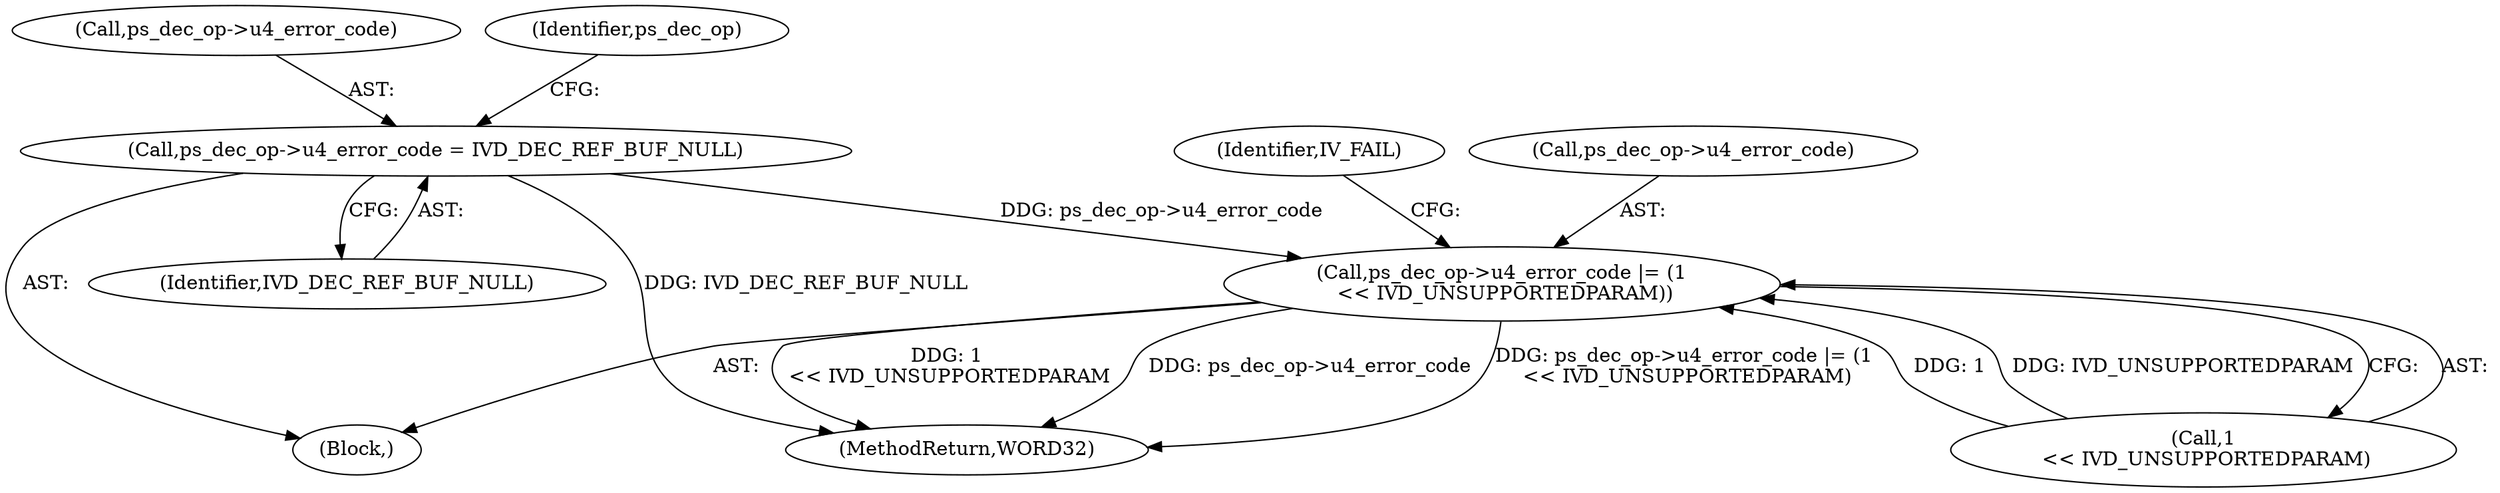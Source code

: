 digraph "0_Android_494561291a503840f385fbcd11d9bc5f4dc502b8@pointer" {
"1000660" [label="(Call,ps_dec_op->u4_error_code = IVD_DEC_REF_BUF_NULL)"];
"1000665" [label="(Call,ps_dec_op->u4_error_code |= (1\n << IVD_UNSUPPORTEDPARAM))"];
"1000660" [label="(Call,ps_dec_op->u4_error_code = IVD_DEC_REF_BUF_NULL)"];
"1000669" [label="(Call,1\n << IVD_UNSUPPORTEDPARAM)"];
"1002226" [label="(MethodReturn,WORD32)"];
"1000664" [label="(Identifier,IVD_DEC_REF_BUF_NULL)"];
"1000673" [label="(Identifier,IV_FAIL)"];
"1000665" [label="(Call,ps_dec_op->u4_error_code |= (1\n << IVD_UNSUPPORTEDPARAM))"];
"1000661" [label="(Call,ps_dec_op->u4_error_code)"];
"1000666" [label="(Call,ps_dec_op->u4_error_code)"];
"1000659" [label="(Block,)"];
"1000667" [label="(Identifier,ps_dec_op)"];
"1000660" -> "1000659"  [label="AST: "];
"1000660" -> "1000664"  [label="CFG: "];
"1000661" -> "1000660"  [label="AST: "];
"1000664" -> "1000660"  [label="AST: "];
"1000667" -> "1000660"  [label="CFG: "];
"1000660" -> "1002226"  [label="DDG: IVD_DEC_REF_BUF_NULL"];
"1000660" -> "1000665"  [label="DDG: ps_dec_op->u4_error_code"];
"1000665" -> "1000659"  [label="AST: "];
"1000665" -> "1000669"  [label="CFG: "];
"1000666" -> "1000665"  [label="AST: "];
"1000669" -> "1000665"  [label="AST: "];
"1000673" -> "1000665"  [label="CFG: "];
"1000665" -> "1002226"  [label="DDG: ps_dec_op->u4_error_code"];
"1000665" -> "1002226"  [label="DDG: ps_dec_op->u4_error_code |= (1\n << IVD_UNSUPPORTEDPARAM)"];
"1000665" -> "1002226"  [label="DDG: 1\n << IVD_UNSUPPORTEDPARAM"];
"1000669" -> "1000665"  [label="DDG: 1"];
"1000669" -> "1000665"  [label="DDG: IVD_UNSUPPORTEDPARAM"];
}
